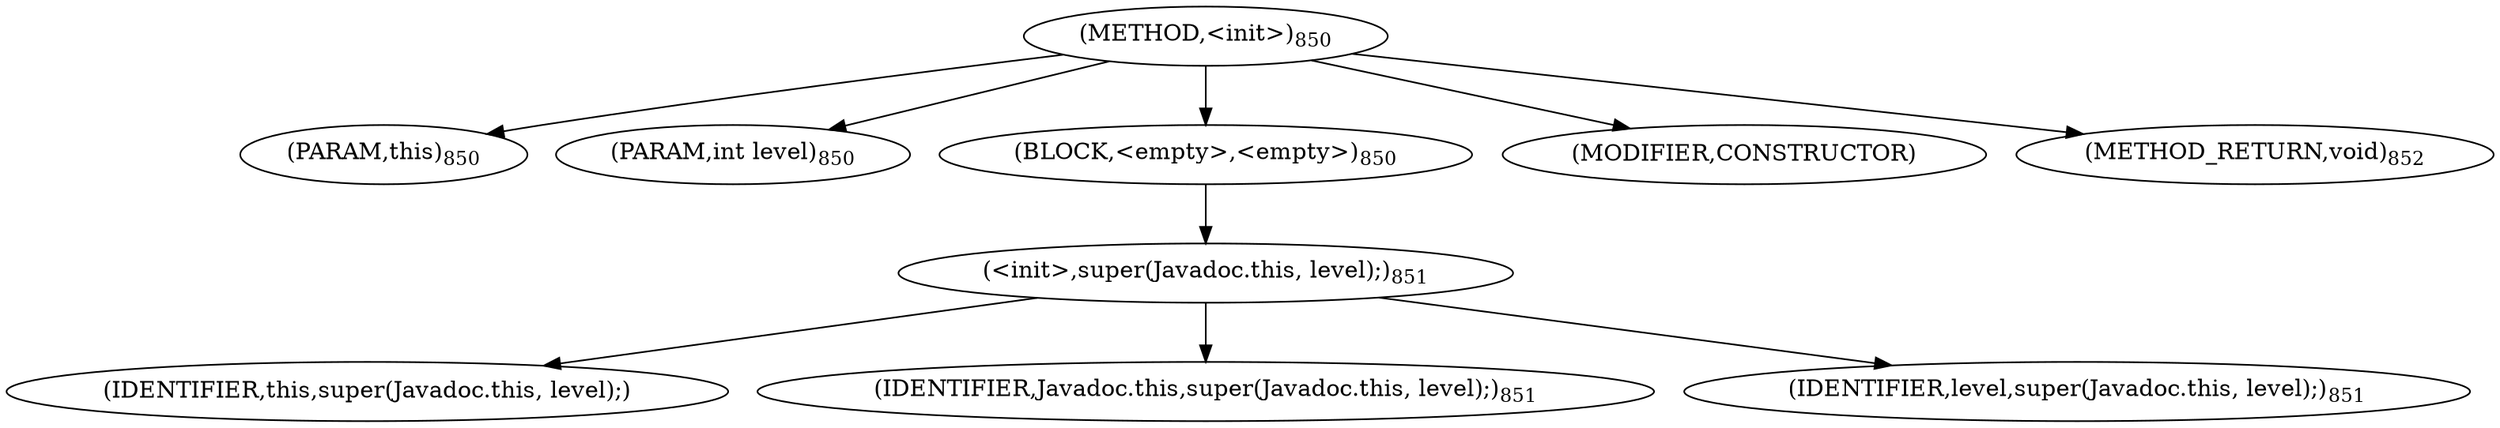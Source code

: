 digraph "&lt;init&gt;" {  
"2703" [label = <(METHOD,&lt;init&gt;)<SUB>850</SUB>> ]
"194" [label = <(PARAM,this)<SUB>850</SUB>> ]
"2704" [label = <(PARAM,int level)<SUB>850</SUB>> ]
"2705" [label = <(BLOCK,&lt;empty&gt;,&lt;empty&gt;)<SUB>850</SUB>> ]
"2706" [label = <(&lt;init&gt;,super(Javadoc.this, level);)<SUB>851</SUB>> ]
"195" [label = <(IDENTIFIER,this,super(Javadoc.this, level);)> ]
"193" [label = <(IDENTIFIER,Javadoc.this,super(Javadoc.this, level);)<SUB>851</SUB>> ]
"2707" [label = <(IDENTIFIER,level,super(Javadoc.this, level);)<SUB>851</SUB>> ]
"2708" [label = <(MODIFIER,CONSTRUCTOR)> ]
"2709" [label = <(METHOD_RETURN,void)<SUB>852</SUB>> ]
  "2703" -> "194" 
  "2703" -> "2704" 
  "2703" -> "2705" 
  "2703" -> "2708" 
  "2703" -> "2709" 
  "2705" -> "2706" 
  "2706" -> "195" 
  "2706" -> "193" 
  "2706" -> "2707" 
}
